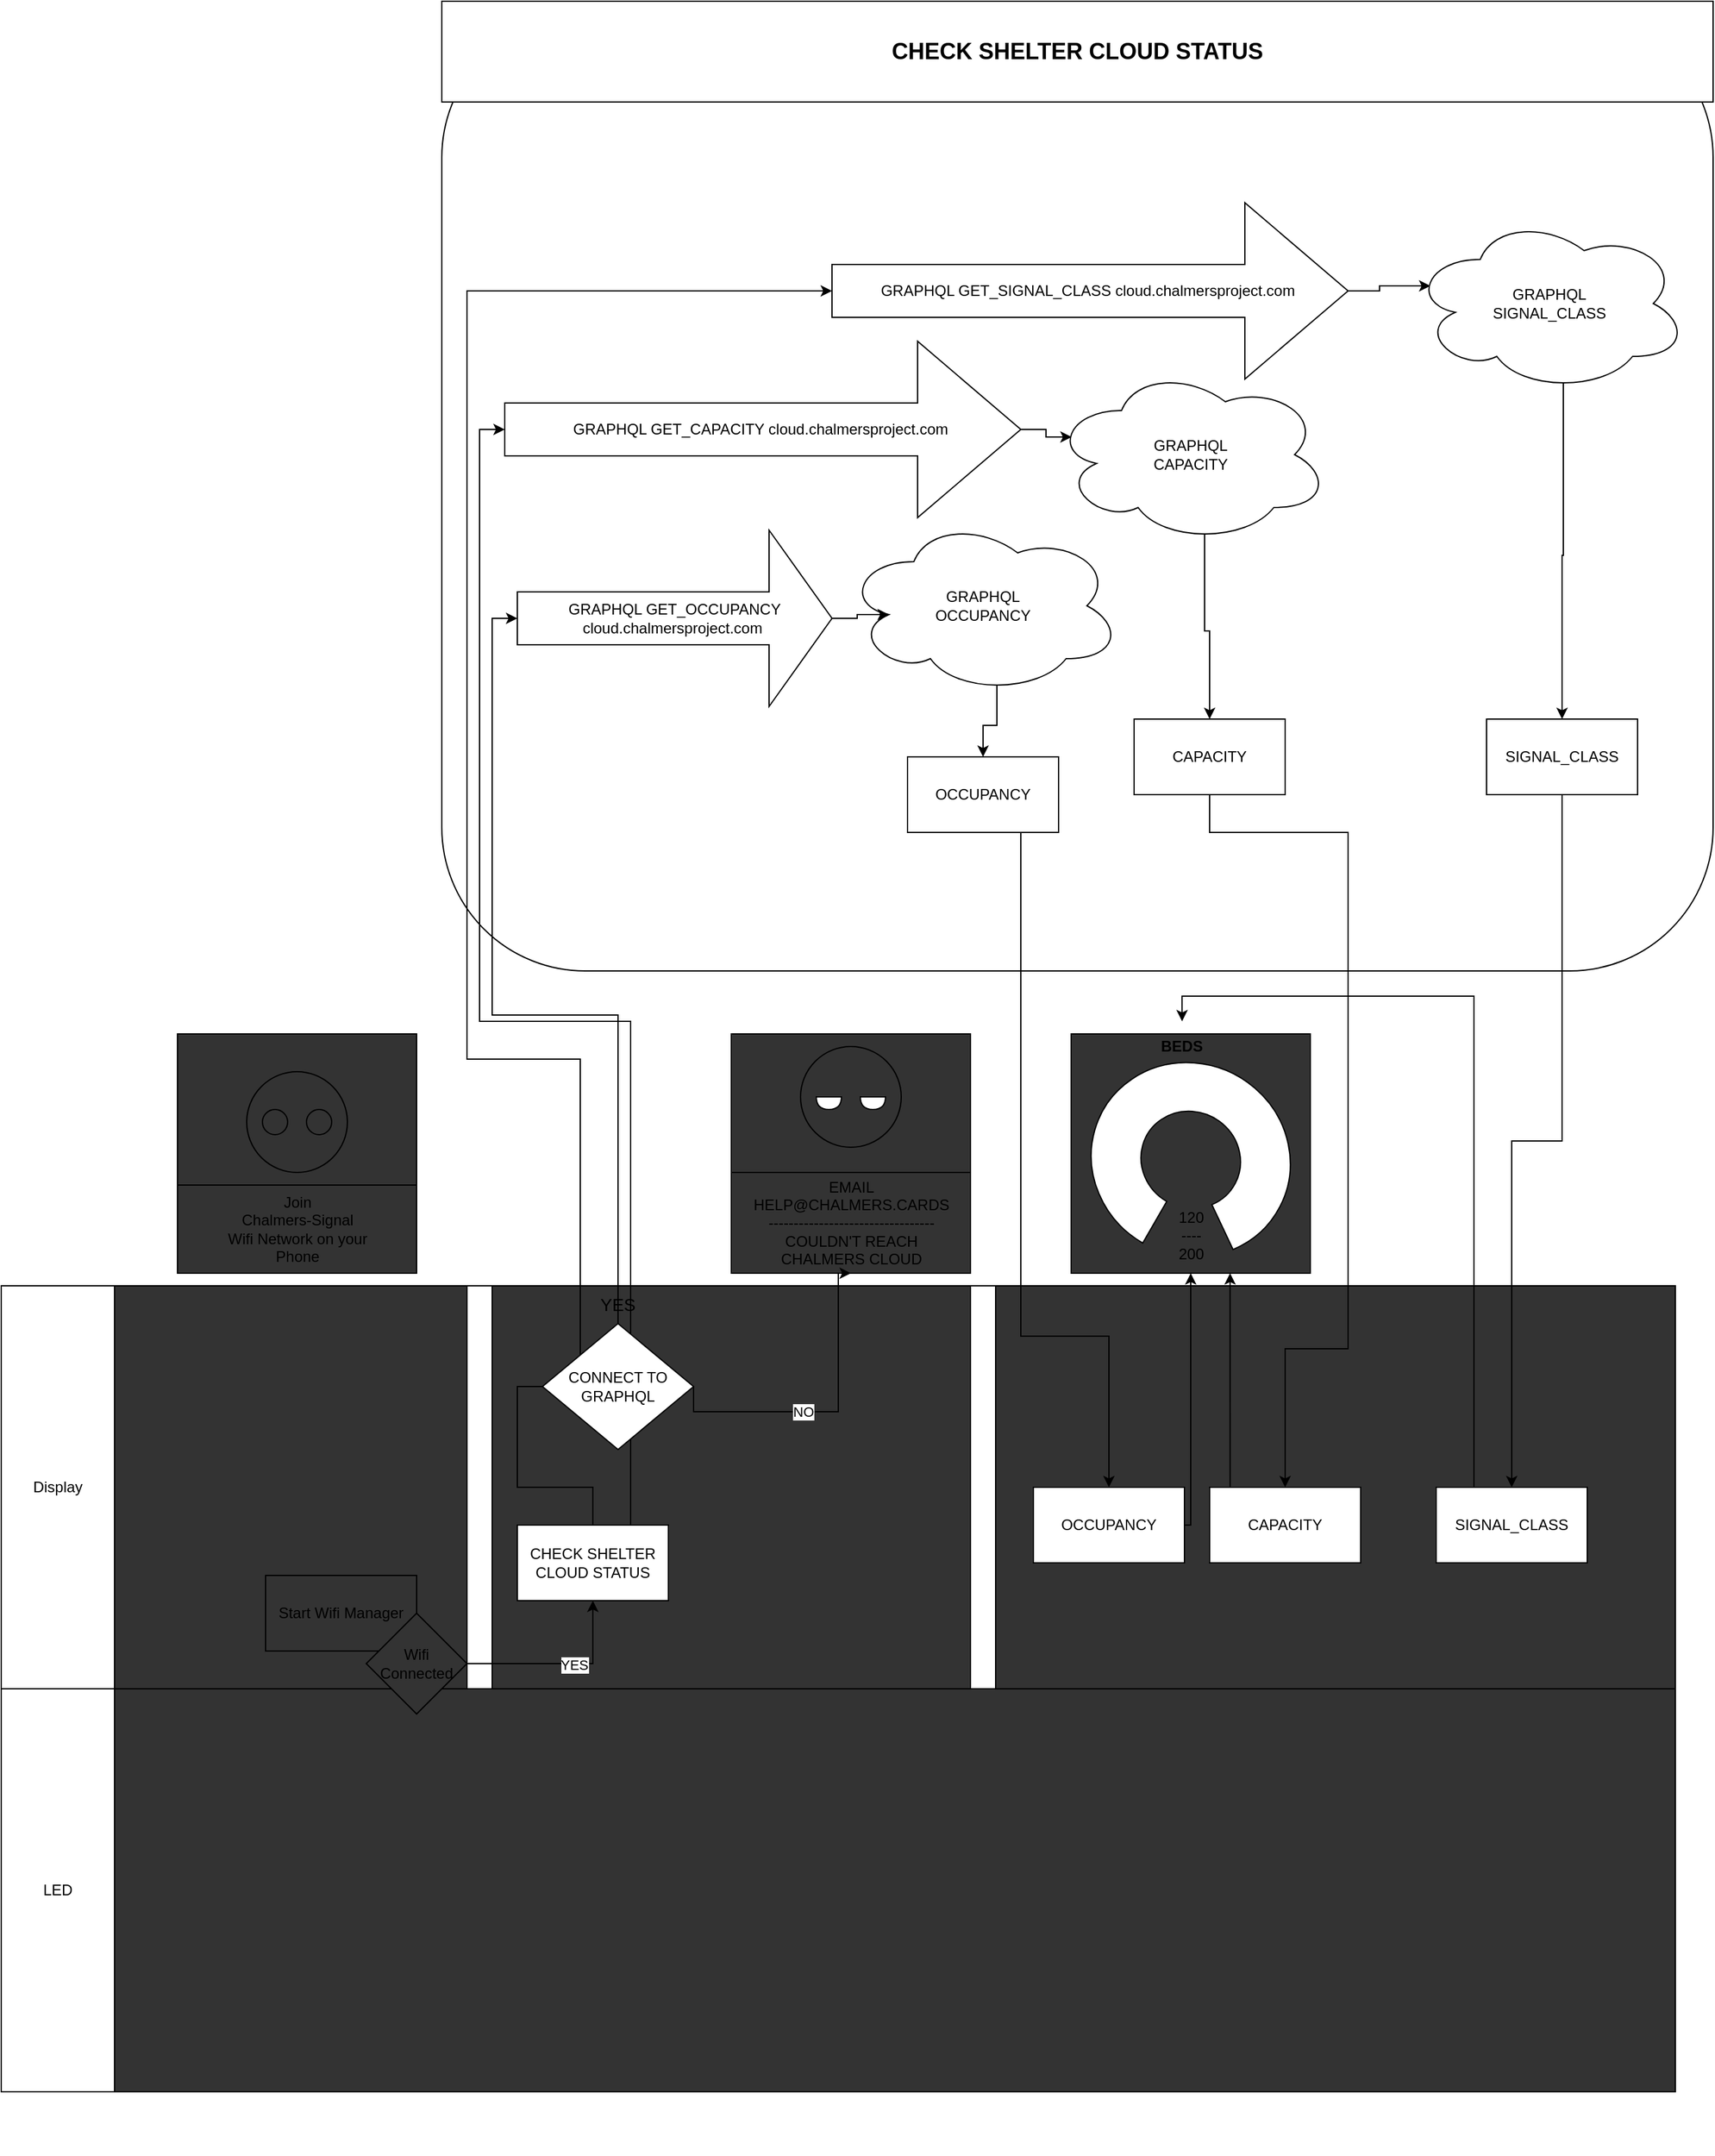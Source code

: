 <mxfile version="15.4.0" type="device"><diagram id="3-UPgWQJOwn7gZf0CKHy" name="Page-1"><mxGraphModel dx="1711" dy="2144" grid="1" gridSize="10" guides="1" tooltips="1" connect="1" arrows="1" fold="1" page="1" pageScale="1" pageWidth="850" pageHeight="1100" math="0" shadow="0"><root><mxCell id="0"/><mxCell id="1" parent="0"/><mxCell id="ZzVasxBRQ6BoBz5DtBfp-18" value="" style="group" parent="1" vertex="1" connectable="0"><mxGeometry x="-90" y="470" width="1330" height="320" as="geometry"/></mxCell><mxCell id="ZzVasxBRQ6BoBz5DtBfp-15" value="" style="rounded=0;whiteSpace=wrap;html=1;fillColor=#333333;" parent="ZzVasxBRQ6BoBz5DtBfp-18" vertex="1"><mxGeometry x="90" width="1240" height="320" as="geometry"/></mxCell><mxCell id="ZzVasxBRQ6BoBz5DtBfp-16" value="LED" style="rounded=0;whiteSpace=wrap;html=1;" parent="ZzVasxBRQ6BoBz5DtBfp-18" vertex="1"><mxGeometry width="90" height="320" as="geometry"/></mxCell><mxCell id="ZzVasxBRQ6BoBz5DtBfp-22" value="" style="group" parent="1" vertex="1" connectable="0"><mxGeometry x="-90" y="150" width="1330" height="360" as="geometry"/></mxCell><mxCell id="ZzVasxBRQ6BoBz5DtBfp-14" value="" style="rounded=0;whiteSpace=wrap;html=1;fillColor=#333333;" parent="ZzVasxBRQ6BoBz5DtBfp-22" vertex="1"><mxGeometry x="90" width="1240" height="320" as="geometry"/></mxCell><mxCell id="ZzVasxBRQ6BoBz5DtBfp-12" value="Display" style="rounded=0;whiteSpace=wrap;html=1;" parent="ZzVasxBRQ6BoBz5DtBfp-22" vertex="1"><mxGeometry width="90" height="320" as="geometry"/></mxCell><mxCell id="ZzVasxBRQ6BoBz5DtBfp-23" value="Start Wifi Manager" style="rounded=0;whiteSpace=wrap;html=1;fillColor=#333333;" parent="ZzVasxBRQ6BoBz5DtBfp-22" vertex="1"><mxGeometry x="210" y="230" width="120" height="60" as="geometry"/></mxCell><mxCell id="mbDuO5abs0vptY6LeAFE-24" value="" style="rounded=0;whiteSpace=wrap;html=1;" vertex="1" parent="ZzVasxBRQ6BoBz5DtBfp-22"><mxGeometry x="370" width="20" height="320" as="geometry"/></mxCell><mxCell id="mbDuO5abs0vptY6LeAFE-27" style="edgeStyle=orthogonalEdgeStyle;rounded=0;orthogonalLoop=1;jettySize=auto;html=1;exitX=1;exitY=0.5;exitDx=0;exitDy=0;entryX=0.5;entryY=1;entryDx=0;entryDy=0;" edge="1" parent="ZzVasxBRQ6BoBz5DtBfp-22" source="ZzVasxBRQ6BoBz5DtBfp-25" target="mbDuO5abs0vptY6LeAFE-26"><mxGeometry relative="1" as="geometry"><Array as="points"><mxPoint x="470" y="300"/></Array></mxGeometry></mxCell><mxCell id="mbDuO5abs0vptY6LeAFE-28" value="YES" style="edgeLabel;html=1;align=center;verticalAlign=middle;resizable=0;points=[];" vertex="1" connectable="0" parent="mbDuO5abs0vptY6LeAFE-27"><mxGeometry x="0.135" y="-1" relative="1" as="geometry"><mxPoint as="offset"/></mxGeometry></mxCell><mxCell id="mbDuO5abs0vptY6LeAFE-22" value="" style="group" vertex="1" connectable="0" parent="ZzVasxBRQ6BoBz5DtBfp-22"><mxGeometry x="140" y="-200" width="190" height="190" as="geometry"/></mxCell><mxCell id="ZzVasxBRQ6BoBz5DtBfp-27" value="" style="rounded=0;whiteSpace=wrap;html=1;fillColor=#333333;" parent="mbDuO5abs0vptY6LeAFE-22" vertex="1"><mxGeometry width="190" height="190" as="geometry"/></mxCell><mxCell id="ZzVasxBRQ6BoBz5DtBfp-32" value="" style="group" parent="mbDuO5abs0vptY6LeAFE-22" vertex="1" connectable="0"><mxGeometry x="55" y="30" width="80" height="80" as="geometry"/></mxCell><mxCell id="ZzVasxBRQ6BoBz5DtBfp-28" value="" style="ellipse;whiteSpace=wrap;html=1;aspect=fixed;fillColor=#333333;" parent="ZzVasxBRQ6BoBz5DtBfp-32" vertex="1"><mxGeometry width="80" height="80" as="geometry"/></mxCell><mxCell id="ZzVasxBRQ6BoBz5DtBfp-31" value="" style="group" parent="ZzVasxBRQ6BoBz5DtBfp-32" vertex="1" connectable="0"><mxGeometry x="12.5" y="30" width="55" height="20" as="geometry"/></mxCell><mxCell id="ZzVasxBRQ6BoBz5DtBfp-29" value="" style="ellipse;whiteSpace=wrap;html=1;aspect=fixed;fillColor=#333333;" parent="ZzVasxBRQ6BoBz5DtBfp-31" vertex="1"><mxGeometry width="20" height="20" as="geometry"/></mxCell><mxCell id="ZzVasxBRQ6BoBz5DtBfp-30" value="" style="ellipse;whiteSpace=wrap;html=1;aspect=fixed;fillColor=#333333;" parent="ZzVasxBRQ6BoBz5DtBfp-31" vertex="1"><mxGeometry x="35" width="20" height="20" as="geometry"/></mxCell><mxCell id="ZzVasxBRQ6BoBz5DtBfp-35" style="edgeStyle=orthogonalEdgeStyle;rounded=0;orthogonalLoop=1;jettySize=auto;html=1;exitX=0.5;exitY=1;exitDx=0;exitDy=0;" parent="ZzVasxBRQ6BoBz5DtBfp-32" source="ZzVasxBRQ6BoBz5DtBfp-28" target="ZzVasxBRQ6BoBz5DtBfp-28" edge="1"><mxGeometry relative="1" as="geometry"/></mxCell><mxCell id="ZzVasxBRQ6BoBz5DtBfp-34" value="" style="whiteSpace=wrap;html=1;fillColor=#333333;fontStyle=1" parent="mbDuO5abs0vptY6LeAFE-22" vertex="1"><mxGeometry y="120" width="190" height="70" as="geometry"/></mxCell><mxCell id="ZzVasxBRQ6BoBz5DtBfp-33" value="Join &lt;br&gt;Chalmers-Signal &lt;br&gt;Wifi Network on your Phone" style="text;html=1;strokeColor=none;fillColor=none;align=center;verticalAlign=middle;whiteSpace=wrap;rounded=0;" parent="mbDuO5abs0vptY6LeAFE-22" vertex="1"><mxGeometry x="27.5" y="140" width="135" height="30" as="geometry"/></mxCell><mxCell id="mbDuO5abs0vptY6LeAFE-26" value="CHECK SHELTER CLOUD STATUS" style="rounded=0;whiteSpace=wrap;html=1;" vertex="1" parent="ZzVasxBRQ6BoBz5DtBfp-22"><mxGeometry x="410" y="190" width="120" height="60" as="geometry"/></mxCell><mxCell id="ZzVasxBRQ6BoBz5DtBfp-25" value="Wifi&lt;br&gt;Connected" style="rhombus;whiteSpace=wrap;html=1;fillColor=#333333;" parent="ZzVasxBRQ6BoBz5DtBfp-22" vertex="1"><mxGeometry x="290" y="260" width="80" height="80" as="geometry"/></mxCell><mxCell id="mbDuO5abs0vptY6LeAFE-31" value="OCCUPANCY" style="rounded=0;whiteSpace=wrap;html=1;" vertex="1" parent="ZzVasxBRQ6BoBz5DtBfp-22"><mxGeometry x="820" y="160" width="120" height="60" as="geometry"/></mxCell><mxCell id="mbDuO5abs0vptY6LeAFE-32" value="CAPACITY" style="rounded=0;whiteSpace=wrap;html=1;" vertex="1" parent="ZzVasxBRQ6BoBz5DtBfp-22"><mxGeometry x="960" y="160" width="120" height="60" as="geometry"/></mxCell><mxCell id="mbDuO5abs0vptY6LeAFE-35" value="&lt;font style=&quot;font-size: 14px&quot;&gt;YES&lt;/font&gt;" style="text;html=1;strokeColor=none;fillColor=none;align=center;verticalAlign=middle;whiteSpace=wrap;rounded=0;" vertex="1" parent="ZzVasxBRQ6BoBz5DtBfp-22"><mxGeometry x="460" width="60" height="30" as="geometry"/></mxCell><mxCell id="mbDuO5abs0vptY6LeAFE-58" value="" style="rounded=0;whiteSpace=wrap;html=1;" vertex="1" parent="ZzVasxBRQ6BoBz5DtBfp-22"><mxGeometry x="770" width="20" height="320" as="geometry"/></mxCell><mxCell id="mbDuO5abs0vptY6LeAFE-74" value="SIGNAL_CLASS" style="rounded=0;whiteSpace=wrap;html=1;" vertex="1" parent="ZzVasxBRQ6BoBz5DtBfp-22"><mxGeometry x="1140" y="160" width="120" height="60" as="geometry"/></mxCell><mxCell id="ZzVasxBRQ6BoBz5DtBfp-17" value="" style="group" parent="1" vertex="1" connectable="0"><mxGeometry x="-90" y="470" width="1100" height="370" as="geometry"/></mxCell><mxCell id="mbDuO5abs0vptY6LeAFE-21" value="" style="group" vertex="1" connectable="0" parent="1"><mxGeometry x="260" y="-680" width="1010" height="650" as="geometry"/></mxCell><mxCell id="mbDuO5abs0vptY6LeAFE-19" value="" style="rounded=1;whiteSpace=wrap;html=1;" vertex="1" parent="mbDuO5abs0vptY6LeAFE-21"><mxGeometry y="-180" width="1010" height="760" as="geometry"/></mxCell><mxCell id="mbDuO5abs0vptY6LeAFE-1" value="OCCUPANCY" style="rounded=0;whiteSpace=wrap;html=1;" vertex="1" parent="mbDuO5abs0vptY6LeAFE-21"><mxGeometry x="370" y="410" width="120" height="60" as="geometry"/></mxCell><mxCell id="mbDuO5abs0vptY6LeAFE-2" value="CAPACITY" style="rounded=0;whiteSpace=wrap;html=1;" vertex="1" parent="mbDuO5abs0vptY6LeAFE-21"><mxGeometry x="550" y="380" width="120" height="60" as="geometry"/></mxCell><mxCell id="mbDuO5abs0vptY6LeAFE-5" value="GRAPHQL GET_OCCUPANCY cloud.chalmersproject.com&amp;nbsp;" style="shape=singleArrow;whiteSpace=wrap;html=1;" vertex="1" parent="mbDuO5abs0vptY6LeAFE-21"><mxGeometry x="60" y="230" width="250" height="140" as="geometry"/></mxCell><mxCell id="mbDuO5abs0vptY6LeAFE-13" style="edgeStyle=orthogonalEdgeStyle;rounded=0;orthogonalLoop=1;jettySize=auto;html=1;exitX=0.55;exitY=0.95;exitDx=0;exitDy=0;exitPerimeter=0;entryX=0.5;entryY=0;entryDx=0;entryDy=0;" edge="1" parent="mbDuO5abs0vptY6LeAFE-21" source="mbDuO5abs0vptY6LeAFE-8" target="mbDuO5abs0vptY6LeAFE-1"><mxGeometry relative="1" as="geometry"/></mxCell><mxCell id="mbDuO5abs0vptY6LeAFE-8" value="GRAPHQL&lt;br&gt;OCCUPANCY" style="ellipse;shape=cloud;whiteSpace=wrap;html=1;" vertex="1" parent="mbDuO5abs0vptY6LeAFE-21"><mxGeometry x="320" y="220" width="220" height="140" as="geometry"/></mxCell><mxCell id="mbDuO5abs0vptY6LeAFE-15" style="edgeStyle=orthogonalEdgeStyle;rounded=0;orthogonalLoop=1;jettySize=auto;html=1;exitX=1;exitY=0.5;exitDx=0;exitDy=0;exitPerimeter=0;entryX=0.16;entryY=0.55;entryDx=0;entryDy=0;entryPerimeter=0;" edge="1" parent="mbDuO5abs0vptY6LeAFE-21" source="mbDuO5abs0vptY6LeAFE-5" target="mbDuO5abs0vptY6LeAFE-8"><mxGeometry relative="1" as="geometry"/></mxCell><mxCell id="mbDuO5abs0vptY6LeAFE-11" value="GRAPHQL GET_CAPACITY cloud.chalmersproject.com&amp;nbsp;" style="shape=singleArrow;whiteSpace=wrap;html=1;" vertex="1" parent="mbDuO5abs0vptY6LeAFE-21"><mxGeometry x="50" y="80" width="410" height="140" as="geometry"/></mxCell><mxCell id="mbDuO5abs0vptY6LeAFE-14" style="edgeStyle=orthogonalEdgeStyle;rounded=0;orthogonalLoop=1;jettySize=auto;html=1;exitX=0.55;exitY=0.95;exitDx=0;exitDy=0;exitPerimeter=0;" edge="1" parent="mbDuO5abs0vptY6LeAFE-21" source="mbDuO5abs0vptY6LeAFE-12" target="mbDuO5abs0vptY6LeAFE-2"><mxGeometry relative="1" as="geometry"/></mxCell><mxCell id="mbDuO5abs0vptY6LeAFE-12" value="GRAPHQL&lt;br&gt;CAPACITY" style="ellipse;shape=cloud;whiteSpace=wrap;html=1;" vertex="1" parent="mbDuO5abs0vptY6LeAFE-21"><mxGeometry x="485" y="100" width="220" height="140" as="geometry"/></mxCell><mxCell id="mbDuO5abs0vptY6LeAFE-17" style="edgeStyle=orthogonalEdgeStyle;rounded=0;orthogonalLoop=1;jettySize=auto;html=1;exitX=1;exitY=0.5;exitDx=0;exitDy=0;exitPerimeter=0;entryX=0.07;entryY=0.4;entryDx=0;entryDy=0;entryPerimeter=0;" edge="1" parent="mbDuO5abs0vptY6LeAFE-21" source="mbDuO5abs0vptY6LeAFE-11" target="mbDuO5abs0vptY6LeAFE-12"><mxGeometry relative="1" as="geometry"/></mxCell><mxCell id="mbDuO5abs0vptY6LeAFE-36" value="" style="group" vertex="1" connectable="0" parent="mbDuO5abs0vptY6LeAFE-21"><mxGeometry x="230" y="630" width="190" height="190" as="geometry"/></mxCell><mxCell id="mbDuO5abs0vptY6LeAFE-37" value="" style="rounded=0;whiteSpace=wrap;html=1;fillColor=#333333;" vertex="1" parent="mbDuO5abs0vptY6LeAFE-36"><mxGeometry width="190" height="190" as="geometry"/></mxCell><mxCell id="mbDuO5abs0vptY6LeAFE-44" value="" style="whiteSpace=wrap;html=1;fillColor=#333333;fontStyle=1" vertex="1" parent="mbDuO5abs0vptY6LeAFE-36"><mxGeometry y="110" width="190" height="80" as="geometry"/></mxCell><mxCell id="mbDuO5abs0vptY6LeAFE-45" value="EMAIL HELP@CHALMERS.CARDS&lt;br&gt;---------------------------------&lt;br&gt;COULDN'T REACH CHALMERS CLOUD" style="text;html=1;strokeColor=none;fillColor=none;align=center;verticalAlign=middle;whiteSpace=wrap;rounded=0;" vertex="1" parent="mbDuO5abs0vptY6LeAFE-36"><mxGeometry x="27.5" y="115" width="135" height="70" as="geometry"/></mxCell><mxCell id="mbDuO5abs0vptY6LeAFE-39" value="" style="ellipse;whiteSpace=wrap;html=1;aspect=fixed;fillColor=#333333;" vertex="1" parent="mbDuO5abs0vptY6LeAFE-36"><mxGeometry x="55" y="10" width="80" height="80" as="geometry"/></mxCell><mxCell id="mbDuO5abs0vptY6LeAFE-43" style="edgeStyle=orthogonalEdgeStyle;rounded=0;orthogonalLoop=1;jettySize=auto;html=1;exitX=0.5;exitY=1;exitDx=0;exitDy=0;" edge="1" parent="mbDuO5abs0vptY6LeAFE-36" source="mbDuO5abs0vptY6LeAFE-39" target="mbDuO5abs0vptY6LeAFE-39"><mxGeometry relative="1" as="geometry"/></mxCell><mxCell id="mbDuO5abs0vptY6LeAFE-40" value="" style="group" vertex="1" connectable="0" parent="mbDuO5abs0vptY6LeAFE-36"><mxGeometry x="67.5" y="40" width="55" height="25" as="geometry"/></mxCell><mxCell id="mbDuO5abs0vptY6LeAFE-54" value="" style="shape=or;whiteSpace=wrap;html=1;rotation=90;" vertex="1" parent="mbDuO5abs0vptY6LeAFE-40"><mxGeometry x="5" y="5" width="10" height="20" as="geometry"/></mxCell><mxCell id="mbDuO5abs0vptY6LeAFE-55" value="" style="shape=or;whiteSpace=wrap;html=1;rotation=90;" vertex="1" parent="mbDuO5abs0vptY6LeAFE-40"><mxGeometry x="40" y="5" width="10" height="20" as="geometry"/></mxCell><mxCell id="mbDuO5abs0vptY6LeAFE-59" value="" style="group" vertex="1" connectable="0" parent="mbDuO5abs0vptY6LeAFE-21"><mxGeometry x="500" y="630" width="190" height="190" as="geometry"/></mxCell><mxCell id="mbDuO5abs0vptY6LeAFE-60" value="" style="rounded=0;whiteSpace=wrap;html=1;fillColor=#333333;" vertex="1" parent="mbDuO5abs0vptY6LeAFE-59"><mxGeometry width="190" height="190" as="geometry"/></mxCell><mxCell id="mbDuO5abs0vptY6LeAFE-62" value="120&lt;br&gt;----&lt;br&gt;200" style="text;html=1;strokeColor=none;fillColor=none;align=center;verticalAlign=middle;whiteSpace=wrap;rounded=0;" vertex="1" parent="mbDuO5abs0vptY6LeAFE-59"><mxGeometry x="63.75" y="130" width="62.5" height="60" as="geometry"/></mxCell><mxCell id="mbDuO5abs0vptY6LeAFE-64" style="edgeStyle=orthogonalEdgeStyle;rounded=0;orthogonalLoop=1;jettySize=auto;html=1;exitX=0.5;exitY=1;exitDx=0;exitDy=0;" edge="1" parent="mbDuO5abs0vptY6LeAFE-59"><mxGeometry relative="1" as="geometry"><mxPoint x="95" y="90.0" as="sourcePoint"/><mxPoint x="95" y="90.0" as="targetPoint"/></mxGeometry></mxCell><mxCell id="mbDuO5abs0vptY6LeAFE-76" value="" style="verticalLabelPosition=bottom;verticalAlign=top;html=1;shape=mxgraph.basic.partConcEllipse;startAngle=0.25;endAngle=0.1;arcWidth=0.5;rotation=120;" vertex="1" parent="mbDuO5abs0vptY6LeAFE-59"><mxGeometry x="18.75" y="20" width="152.5" height="160" as="geometry"/></mxCell><mxCell id="mbDuO5abs0vptY6LeAFE-78" value="&lt;b&gt;BEDS&lt;/b&gt;" style="text;html=1;strokeColor=none;fillColor=none;align=center;verticalAlign=middle;whiteSpace=wrap;rounded=0;" vertex="1" parent="mbDuO5abs0vptY6LeAFE-59"><mxGeometry x="50" y="-10" width="76.25" height="40" as="geometry"/></mxCell><mxCell id="mbDuO5abs0vptY6LeAFE-70" style="edgeStyle=orthogonalEdgeStyle;rounded=0;orthogonalLoop=1;jettySize=auto;html=1;exitX=1;exitY=0.5;exitDx=0;exitDy=0;exitPerimeter=0;entryX=0.07;entryY=0.4;entryDx=0;entryDy=0;entryPerimeter=0;" edge="1" parent="mbDuO5abs0vptY6LeAFE-21" source="mbDuO5abs0vptY6LeAFE-68" target="mbDuO5abs0vptY6LeAFE-69"><mxGeometry relative="1" as="geometry"/></mxCell><mxCell id="mbDuO5abs0vptY6LeAFE-68" value="GRAPHQL GET_SIGNAL_CLASS cloud.chalmersproject.com&amp;nbsp;" style="shape=singleArrow;whiteSpace=wrap;html=1;" vertex="1" parent="mbDuO5abs0vptY6LeAFE-21"><mxGeometry x="310" y="-30" width="410" height="140" as="geometry"/></mxCell><mxCell id="mbDuO5abs0vptY6LeAFE-73" style="edgeStyle=orthogonalEdgeStyle;rounded=0;orthogonalLoop=1;jettySize=auto;html=1;exitX=0.55;exitY=0.95;exitDx=0;exitDy=0;exitPerimeter=0;entryX=0.5;entryY=0;entryDx=0;entryDy=0;" edge="1" parent="mbDuO5abs0vptY6LeAFE-21" source="mbDuO5abs0vptY6LeAFE-69" target="mbDuO5abs0vptY6LeAFE-72"><mxGeometry relative="1" as="geometry"/></mxCell><mxCell id="mbDuO5abs0vptY6LeAFE-69" value="GRAPHQL&lt;br&gt;SIGNAL_CLASS" style="ellipse;shape=cloud;whiteSpace=wrap;html=1;" vertex="1" parent="mbDuO5abs0vptY6LeAFE-21"><mxGeometry x="770" y="-20" width="220" height="140" as="geometry"/></mxCell><mxCell id="mbDuO5abs0vptY6LeAFE-72" value="SIGNAL_CLASS" style="rounded=0;whiteSpace=wrap;html=1;" vertex="1" parent="mbDuO5abs0vptY6LeAFE-21"><mxGeometry x="830" y="380" width="120" height="60" as="geometry"/></mxCell><mxCell id="mbDuO5abs0vptY6LeAFE-29" style="edgeStyle=orthogonalEdgeStyle;rounded=0;orthogonalLoop=1;jettySize=auto;html=1;exitX=0.5;exitY=0;exitDx=0;exitDy=0;entryX=0;entryY=0.5;entryDx=0;entryDy=0;entryPerimeter=0;startArrow=none;" edge="1" parent="1" source="mbDuO5abs0vptY6LeAFE-33" target="mbDuO5abs0vptY6LeAFE-5"><mxGeometry relative="1" as="geometry"><mxPoint x="300" y="80" as="targetPoint"/></mxGeometry></mxCell><mxCell id="mbDuO5abs0vptY6LeAFE-30" style="edgeStyle=orthogonalEdgeStyle;rounded=0;orthogonalLoop=1;jettySize=auto;html=1;exitX=0.75;exitY=0;exitDx=0;exitDy=0;entryX=0;entryY=0.5;entryDx=0;entryDy=0;entryPerimeter=0;" edge="1" parent="1" source="mbDuO5abs0vptY6LeAFE-26" target="mbDuO5abs0vptY6LeAFE-11"><mxGeometry relative="1" as="geometry"/></mxCell><mxCell id="mbDuO5abs0vptY6LeAFE-46" style="edgeStyle=orthogonalEdgeStyle;rounded=0;orthogonalLoop=1;jettySize=auto;html=1;exitX=1;exitY=0.5;exitDx=0;exitDy=0;entryX=0.5;entryY=1;entryDx=0;entryDy=0;" edge="1" parent="1" source="mbDuO5abs0vptY6LeAFE-33" target="mbDuO5abs0vptY6LeAFE-44"><mxGeometry relative="1" as="geometry"><Array as="points"><mxPoint x="460" y="250"/><mxPoint x="575" y="250"/></Array></mxGeometry></mxCell><mxCell id="mbDuO5abs0vptY6LeAFE-47" value="NO" style="edgeLabel;html=1;align=center;verticalAlign=middle;resizable=0;points=[];" vertex="1" connectable="0" parent="mbDuO5abs0vptY6LeAFE-46"><mxGeometry x="-0.164" relative="1" as="geometry"><mxPoint as="offset"/></mxGeometry></mxCell><mxCell id="mbDuO5abs0vptY6LeAFE-71" style="edgeStyle=orthogonalEdgeStyle;rounded=0;orthogonalLoop=1;jettySize=auto;html=1;exitX=0;exitY=0;exitDx=0;exitDy=0;entryX=0;entryY=0.5;entryDx=0;entryDy=0;entryPerimeter=0;" edge="1" parent="1" source="mbDuO5abs0vptY6LeAFE-33" target="mbDuO5abs0vptY6LeAFE-68"><mxGeometry relative="1" as="geometry"><Array as="points"><mxPoint x="370" y="-30"/><mxPoint x="280" y="-30"/><mxPoint x="280" y="-640"/></Array></mxGeometry></mxCell><mxCell id="mbDuO5abs0vptY6LeAFE-33" value="CONNECT TO GRAPHQL" style="rhombus;whiteSpace=wrap;html=1;" vertex="1" parent="1"><mxGeometry x="340" y="180" width="120" height="100" as="geometry"/></mxCell><mxCell id="mbDuO5abs0vptY6LeAFE-34" value="" style="edgeStyle=orthogonalEdgeStyle;rounded=0;orthogonalLoop=1;jettySize=auto;html=1;exitX=0.5;exitY=0;exitDx=0;exitDy=0;entryX=0;entryY=0.5;entryDx=0;entryDy=0;entryPerimeter=0;endArrow=none;" edge="1" parent="1" source="mbDuO5abs0vptY6LeAFE-26" target="mbDuO5abs0vptY6LeAFE-33"><mxGeometry relative="1" as="geometry"><mxPoint x="380" y="340" as="sourcePoint"/><mxPoint x="320" y="-120" as="targetPoint"/></mxGeometry></mxCell><mxCell id="mbDuO5abs0vptY6LeAFE-56" style="edgeStyle=orthogonalEdgeStyle;rounded=0;orthogonalLoop=1;jettySize=auto;html=1;exitX=0.5;exitY=1;exitDx=0;exitDy=0;entryX=0.5;entryY=0;entryDx=0;entryDy=0;" edge="1" parent="1" source="mbDuO5abs0vptY6LeAFE-1" target="mbDuO5abs0vptY6LeAFE-31"><mxGeometry relative="1" as="geometry"><Array as="points"><mxPoint x="720" y="190"/><mxPoint x="790" y="190"/></Array></mxGeometry></mxCell><mxCell id="mbDuO5abs0vptY6LeAFE-57" style="edgeStyle=orthogonalEdgeStyle;rounded=0;orthogonalLoop=1;jettySize=auto;html=1;exitX=0.5;exitY=1;exitDx=0;exitDy=0;entryX=0.5;entryY=0;entryDx=0;entryDy=0;" edge="1" parent="1" source="mbDuO5abs0vptY6LeAFE-2" target="mbDuO5abs0vptY6LeAFE-32"><mxGeometry relative="1" as="geometry"><Array as="points"><mxPoint x="980" y="-210"/><mxPoint x="980" y="200"/><mxPoint x="930" y="200"/></Array></mxGeometry></mxCell><mxCell id="mbDuO5abs0vptY6LeAFE-20" value="&lt;font style=&quot;font-size: 18px&quot;&gt;&lt;b&gt;CHECK SHELTER CLOUD STATUS&lt;/b&gt;&lt;/font&gt;" style="rounded=0;whiteSpace=wrap;html=1;" vertex="1" parent="1"><mxGeometry x="260" y="-870" width="1010" height="80" as="geometry"/></mxCell><mxCell id="mbDuO5abs0vptY6LeAFE-75" style="edgeStyle=orthogonalEdgeStyle;rounded=0;orthogonalLoop=1;jettySize=auto;html=1;exitX=0.5;exitY=1;exitDx=0;exitDy=0;" edge="1" parent="1" source="mbDuO5abs0vptY6LeAFE-72" target="mbDuO5abs0vptY6LeAFE-74"><mxGeometry relative="1" as="geometry"/></mxCell><mxCell id="mbDuO5abs0vptY6LeAFE-77" style="edgeStyle=orthogonalEdgeStyle;rounded=0;orthogonalLoop=1;jettySize=auto;html=1;exitX=1;exitY=0.5;exitDx=0;exitDy=0;" edge="1" parent="1" source="mbDuO5abs0vptY6LeAFE-31" target="mbDuO5abs0vptY6LeAFE-62"><mxGeometry relative="1" as="geometry"><Array as="points"><mxPoint x="855" y="340"/></Array></mxGeometry></mxCell><mxCell id="mbDuO5abs0vptY6LeAFE-79" style="edgeStyle=orthogonalEdgeStyle;rounded=0;orthogonalLoop=1;jettySize=auto;html=1;exitX=0.25;exitY=0;exitDx=0;exitDy=0;entryX=1;entryY=1;entryDx=0;entryDy=0;" edge="1" parent="1" source="mbDuO5abs0vptY6LeAFE-32" target="mbDuO5abs0vptY6LeAFE-62"><mxGeometry relative="1" as="geometry"><Array as="points"><mxPoint x="886" y="310"/></Array></mxGeometry></mxCell><mxCell id="mbDuO5abs0vptY6LeAFE-80" style="edgeStyle=orthogonalEdgeStyle;rounded=0;orthogonalLoop=1;jettySize=auto;html=1;exitX=0.25;exitY=0;exitDx=0;exitDy=0;entryX=0.5;entryY=0;entryDx=0;entryDy=0;" edge="1" parent="1" source="mbDuO5abs0vptY6LeAFE-74" target="mbDuO5abs0vptY6LeAFE-78"><mxGeometry relative="1" as="geometry"/></mxCell></root></mxGraphModel></diagram></mxfile>